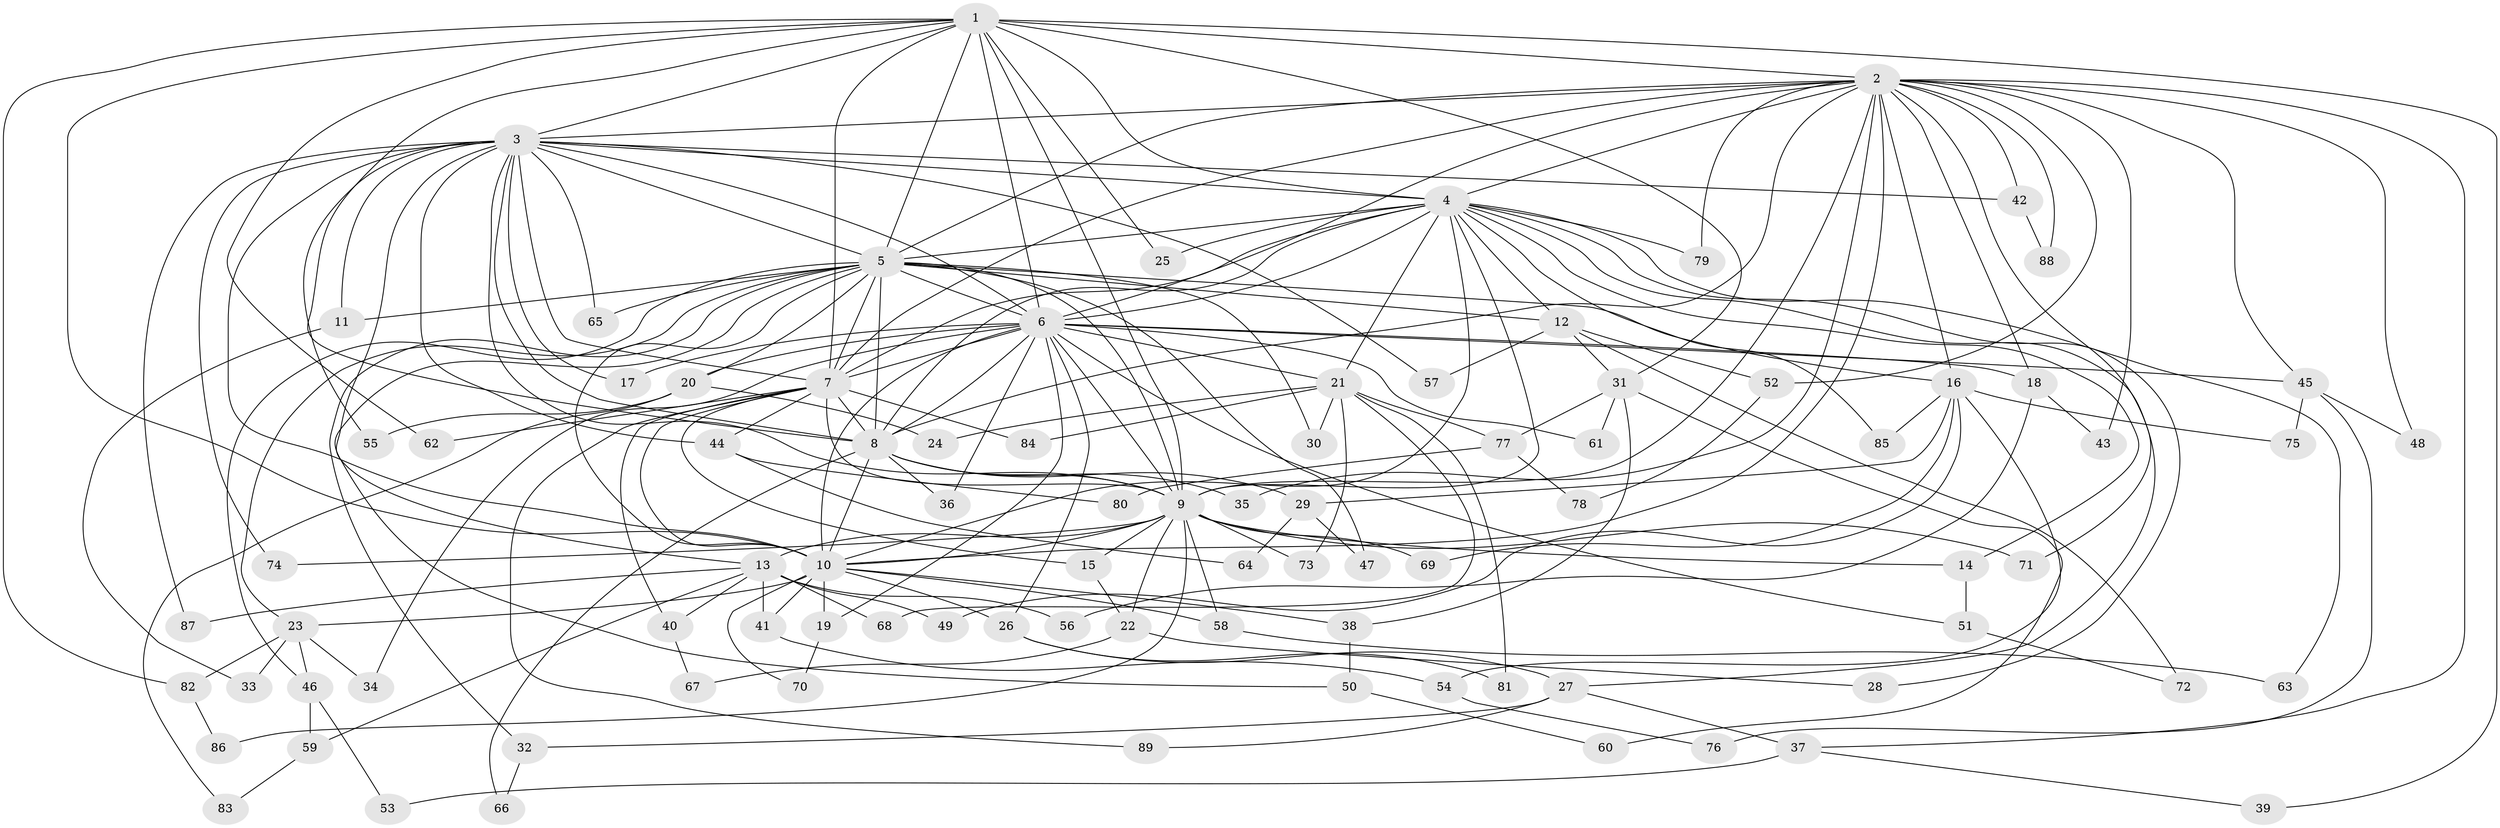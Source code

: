 // coarse degree distribution, {12: 0.03773584905660377, 14: 0.018867924528301886, 17: 0.018867924528301886, 2: 0.5660377358490566, 5: 0.03773584905660377, 3: 0.07547169811320754, 4: 0.09433962264150944, 1: 0.07547169811320754, 6: 0.018867924528301886, 23: 0.018867924528301886, 7: 0.03773584905660377}
// Generated by graph-tools (version 1.1) at 2025/49/03/04/25 21:49:34]
// undirected, 89 vertices, 203 edges
graph export_dot {
graph [start="1"]
  node [color=gray90,style=filled];
  1;
  2;
  3;
  4;
  5;
  6;
  7;
  8;
  9;
  10;
  11;
  12;
  13;
  14;
  15;
  16;
  17;
  18;
  19;
  20;
  21;
  22;
  23;
  24;
  25;
  26;
  27;
  28;
  29;
  30;
  31;
  32;
  33;
  34;
  35;
  36;
  37;
  38;
  39;
  40;
  41;
  42;
  43;
  44;
  45;
  46;
  47;
  48;
  49;
  50;
  51;
  52;
  53;
  54;
  55;
  56;
  57;
  58;
  59;
  60;
  61;
  62;
  63;
  64;
  65;
  66;
  67;
  68;
  69;
  70;
  71;
  72;
  73;
  74;
  75;
  76;
  77;
  78;
  79;
  80;
  81;
  82;
  83;
  84;
  85;
  86;
  87;
  88;
  89;
  1 -- 2;
  1 -- 3;
  1 -- 4;
  1 -- 5;
  1 -- 6;
  1 -- 7;
  1 -- 8;
  1 -- 9;
  1 -- 10;
  1 -- 25;
  1 -- 31;
  1 -- 39;
  1 -- 62;
  1 -- 82;
  2 -- 3;
  2 -- 4;
  2 -- 5;
  2 -- 6;
  2 -- 7;
  2 -- 8;
  2 -- 9;
  2 -- 10;
  2 -- 16;
  2 -- 18;
  2 -- 35;
  2 -- 37;
  2 -- 42;
  2 -- 43;
  2 -- 45;
  2 -- 48;
  2 -- 52;
  2 -- 71;
  2 -- 79;
  2 -- 88;
  3 -- 4;
  3 -- 5;
  3 -- 6;
  3 -- 7;
  3 -- 8;
  3 -- 9;
  3 -- 10;
  3 -- 11;
  3 -- 13;
  3 -- 17;
  3 -- 42;
  3 -- 44;
  3 -- 55;
  3 -- 57;
  3 -- 65;
  3 -- 74;
  3 -- 87;
  4 -- 5;
  4 -- 6;
  4 -- 7;
  4 -- 8;
  4 -- 9;
  4 -- 10;
  4 -- 12;
  4 -- 14;
  4 -- 21;
  4 -- 25;
  4 -- 27;
  4 -- 28;
  4 -- 63;
  4 -- 79;
  4 -- 85;
  5 -- 6;
  5 -- 7;
  5 -- 8;
  5 -- 9;
  5 -- 10;
  5 -- 11;
  5 -- 12;
  5 -- 16;
  5 -- 20;
  5 -- 23;
  5 -- 30;
  5 -- 32;
  5 -- 46;
  5 -- 47;
  5 -- 50;
  5 -- 65;
  6 -- 7;
  6 -- 8;
  6 -- 9;
  6 -- 10;
  6 -- 17;
  6 -- 18;
  6 -- 19;
  6 -- 20;
  6 -- 21;
  6 -- 26;
  6 -- 34;
  6 -- 36;
  6 -- 45;
  6 -- 51;
  6 -- 61;
  7 -- 8;
  7 -- 9;
  7 -- 10;
  7 -- 15;
  7 -- 40;
  7 -- 44;
  7 -- 62;
  7 -- 84;
  7 -- 89;
  8 -- 9;
  8 -- 10;
  8 -- 29;
  8 -- 35;
  8 -- 36;
  8 -- 66;
  9 -- 10;
  9 -- 13;
  9 -- 14;
  9 -- 15;
  9 -- 22;
  9 -- 58;
  9 -- 69;
  9 -- 71;
  9 -- 73;
  9 -- 74;
  9 -- 86;
  10 -- 19;
  10 -- 23;
  10 -- 26;
  10 -- 38;
  10 -- 41;
  10 -- 58;
  10 -- 70;
  11 -- 33;
  12 -- 31;
  12 -- 52;
  12 -- 57;
  12 -- 72;
  13 -- 40;
  13 -- 41;
  13 -- 49;
  13 -- 56;
  13 -- 59;
  13 -- 68;
  13 -- 87;
  14 -- 51;
  15 -- 22;
  16 -- 29;
  16 -- 49;
  16 -- 54;
  16 -- 69;
  16 -- 75;
  16 -- 85;
  18 -- 43;
  18 -- 56;
  19 -- 70;
  20 -- 24;
  20 -- 55;
  20 -- 83;
  21 -- 24;
  21 -- 30;
  21 -- 68;
  21 -- 73;
  21 -- 77;
  21 -- 81;
  21 -- 84;
  22 -- 28;
  22 -- 67;
  23 -- 33;
  23 -- 34;
  23 -- 46;
  23 -- 82;
  26 -- 27;
  26 -- 81;
  27 -- 32;
  27 -- 37;
  27 -- 89;
  29 -- 47;
  29 -- 64;
  31 -- 38;
  31 -- 60;
  31 -- 61;
  31 -- 77;
  32 -- 66;
  37 -- 39;
  37 -- 53;
  38 -- 50;
  40 -- 67;
  41 -- 54;
  42 -- 88;
  44 -- 64;
  44 -- 80;
  45 -- 48;
  45 -- 75;
  45 -- 76;
  46 -- 53;
  46 -- 59;
  50 -- 60;
  51 -- 72;
  52 -- 78;
  54 -- 76;
  58 -- 63;
  59 -- 83;
  77 -- 78;
  77 -- 80;
  82 -- 86;
}
